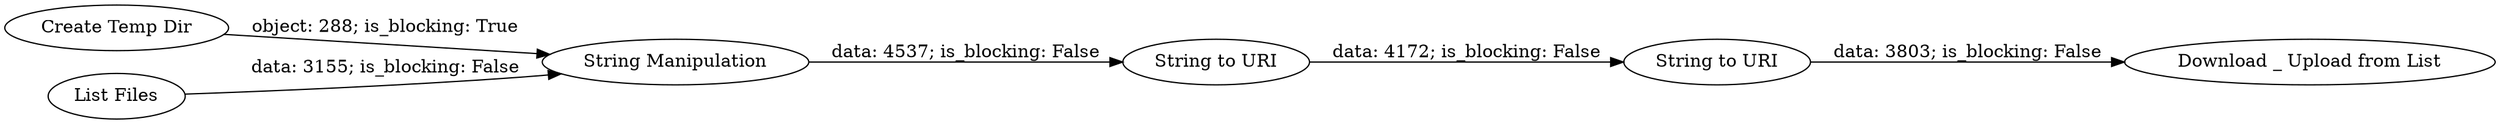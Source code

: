digraph {
	"733574121718621746_7" [label="String Manipulation"]
	"733574121718621746_6" [label="String to URI"]
	"733574121718621746_11" [label="Download _ Upload from List"]
	"733574121718621746_1" [label="Create Temp Dir"]
	"733574121718621746_8" [label="String to URI"]
	"733574121718621746_2" [label="List Files"]
	"733574121718621746_8" -> "733574121718621746_11" [label="data: 3803; is_blocking: False"]
	"733574121718621746_7" -> "733574121718621746_6" [label="data: 4537; is_blocking: False"]
	"733574121718621746_6" -> "733574121718621746_8" [label="data: 4172; is_blocking: False"]
	"733574121718621746_1" -> "733574121718621746_7" [label="object: 288; is_blocking: True"]
	"733574121718621746_2" -> "733574121718621746_7" [label="data: 3155; is_blocking: False"]
	rankdir=LR
}
